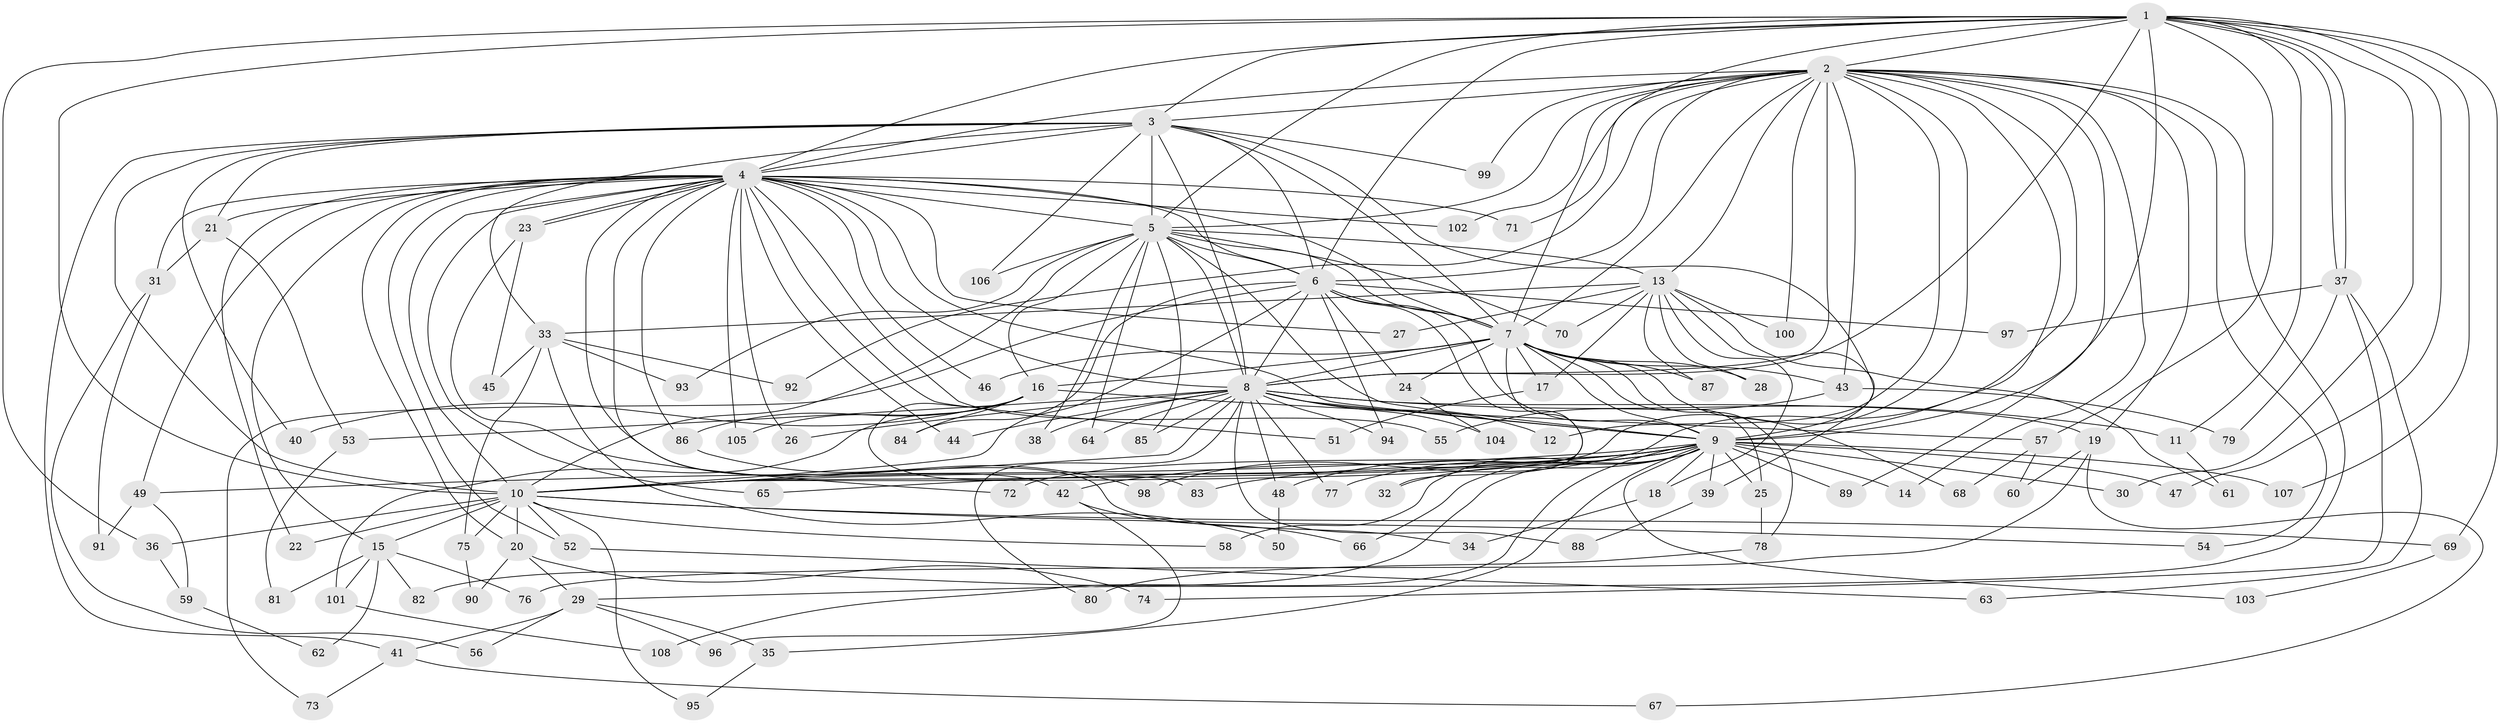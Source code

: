 // Generated by graph-tools (version 1.1) at 2025/01/03/09/25 03:01:27]
// undirected, 108 vertices, 241 edges
graph export_dot {
graph [start="1"]
  node [color=gray90,style=filled];
  1;
  2;
  3;
  4;
  5;
  6;
  7;
  8;
  9;
  10;
  11;
  12;
  13;
  14;
  15;
  16;
  17;
  18;
  19;
  20;
  21;
  22;
  23;
  24;
  25;
  26;
  27;
  28;
  29;
  30;
  31;
  32;
  33;
  34;
  35;
  36;
  37;
  38;
  39;
  40;
  41;
  42;
  43;
  44;
  45;
  46;
  47;
  48;
  49;
  50;
  51;
  52;
  53;
  54;
  55;
  56;
  57;
  58;
  59;
  60;
  61;
  62;
  63;
  64;
  65;
  66;
  67;
  68;
  69;
  70;
  71;
  72;
  73;
  74;
  75;
  76;
  77;
  78;
  79;
  80;
  81;
  82;
  83;
  84;
  85;
  86;
  87;
  88;
  89;
  90;
  91;
  92;
  93;
  94;
  95;
  96;
  97;
  98;
  99;
  100;
  101;
  102;
  103;
  104;
  105;
  106;
  107;
  108;
  1 -- 2;
  1 -- 3;
  1 -- 4;
  1 -- 5;
  1 -- 6;
  1 -- 7;
  1 -- 8;
  1 -- 9;
  1 -- 10;
  1 -- 11;
  1 -- 30;
  1 -- 36;
  1 -- 37;
  1 -- 37;
  1 -- 47;
  1 -- 57;
  1 -- 69;
  1 -- 107;
  2 -- 3;
  2 -- 4;
  2 -- 5;
  2 -- 6;
  2 -- 7;
  2 -- 8;
  2 -- 9;
  2 -- 10;
  2 -- 12;
  2 -- 13;
  2 -- 14;
  2 -- 19;
  2 -- 29;
  2 -- 43;
  2 -- 54;
  2 -- 71;
  2 -- 89;
  2 -- 92;
  2 -- 98;
  2 -- 99;
  2 -- 100;
  2 -- 102;
  3 -- 4;
  3 -- 5;
  3 -- 6;
  3 -- 7;
  3 -- 8;
  3 -- 9;
  3 -- 10;
  3 -- 21;
  3 -- 33;
  3 -- 40;
  3 -- 41;
  3 -- 99;
  3 -- 106;
  4 -- 5;
  4 -- 6;
  4 -- 7;
  4 -- 8;
  4 -- 9;
  4 -- 10;
  4 -- 15;
  4 -- 20;
  4 -- 21;
  4 -- 22;
  4 -- 23;
  4 -- 23;
  4 -- 26;
  4 -- 27;
  4 -- 31;
  4 -- 34;
  4 -- 42;
  4 -- 44;
  4 -- 46;
  4 -- 49;
  4 -- 51;
  4 -- 52;
  4 -- 55;
  4 -- 65;
  4 -- 71;
  4 -- 86;
  4 -- 102;
  4 -- 105;
  5 -- 6;
  5 -- 7;
  5 -- 8;
  5 -- 9;
  5 -- 10;
  5 -- 13;
  5 -- 16;
  5 -- 38;
  5 -- 64;
  5 -- 70;
  5 -- 85;
  5 -- 93;
  5 -- 106;
  6 -- 7;
  6 -- 8;
  6 -- 9;
  6 -- 10;
  6 -- 24;
  6 -- 32;
  6 -- 73;
  6 -- 84;
  6 -- 94;
  6 -- 97;
  7 -- 8;
  7 -- 9;
  7 -- 10;
  7 -- 16;
  7 -- 17;
  7 -- 24;
  7 -- 25;
  7 -- 28;
  7 -- 43;
  7 -- 46;
  7 -- 68;
  7 -- 78;
  7 -- 87;
  8 -- 9;
  8 -- 10;
  8 -- 11;
  8 -- 12;
  8 -- 19;
  8 -- 26;
  8 -- 38;
  8 -- 44;
  8 -- 48;
  8 -- 53;
  8 -- 64;
  8 -- 77;
  8 -- 80;
  8 -- 85;
  8 -- 88;
  8 -- 94;
  8 -- 104;
  9 -- 10;
  9 -- 14;
  9 -- 18;
  9 -- 25;
  9 -- 30;
  9 -- 32;
  9 -- 35;
  9 -- 39;
  9 -- 42;
  9 -- 47;
  9 -- 48;
  9 -- 49;
  9 -- 58;
  9 -- 65;
  9 -- 66;
  9 -- 72;
  9 -- 77;
  9 -- 82;
  9 -- 83;
  9 -- 89;
  9 -- 103;
  9 -- 107;
  9 -- 108;
  10 -- 15;
  10 -- 20;
  10 -- 22;
  10 -- 36;
  10 -- 52;
  10 -- 54;
  10 -- 58;
  10 -- 69;
  10 -- 75;
  10 -- 95;
  11 -- 61;
  13 -- 17;
  13 -- 18;
  13 -- 27;
  13 -- 28;
  13 -- 33;
  13 -- 39;
  13 -- 61;
  13 -- 70;
  13 -- 87;
  13 -- 100;
  15 -- 62;
  15 -- 76;
  15 -- 81;
  15 -- 82;
  15 -- 101;
  16 -- 40;
  16 -- 57;
  16 -- 83;
  16 -- 84;
  16 -- 86;
  16 -- 101;
  16 -- 105;
  17 -- 51;
  18 -- 34;
  19 -- 60;
  19 -- 67;
  19 -- 76;
  20 -- 29;
  20 -- 74;
  20 -- 90;
  21 -- 31;
  21 -- 53;
  23 -- 45;
  23 -- 72;
  24 -- 104;
  25 -- 78;
  29 -- 35;
  29 -- 41;
  29 -- 56;
  29 -- 96;
  31 -- 56;
  31 -- 91;
  33 -- 45;
  33 -- 50;
  33 -- 75;
  33 -- 92;
  33 -- 93;
  35 -- 95;
  36 -- 59;
  37 -- 63;
  37 -- 74;
  37 -- 79;
  37 -- 97;
  39 -- 88;
  41 -- 67;
  41 -- 73;
  42 -- 66;
  42 -- 96;
  43 -- 55;
  43 -- 79;
  48 -- 50;
  49 -- 59;
  49 -- 91;
  52 -- 63;
  53 -- 81;
  57 -- 60;
  57 -- 68;
  59 -- 62;
  69 -- 103;
  75 -- 90;
  78 -- 80;
  86 -- 98;
  101 -- 108;
}
